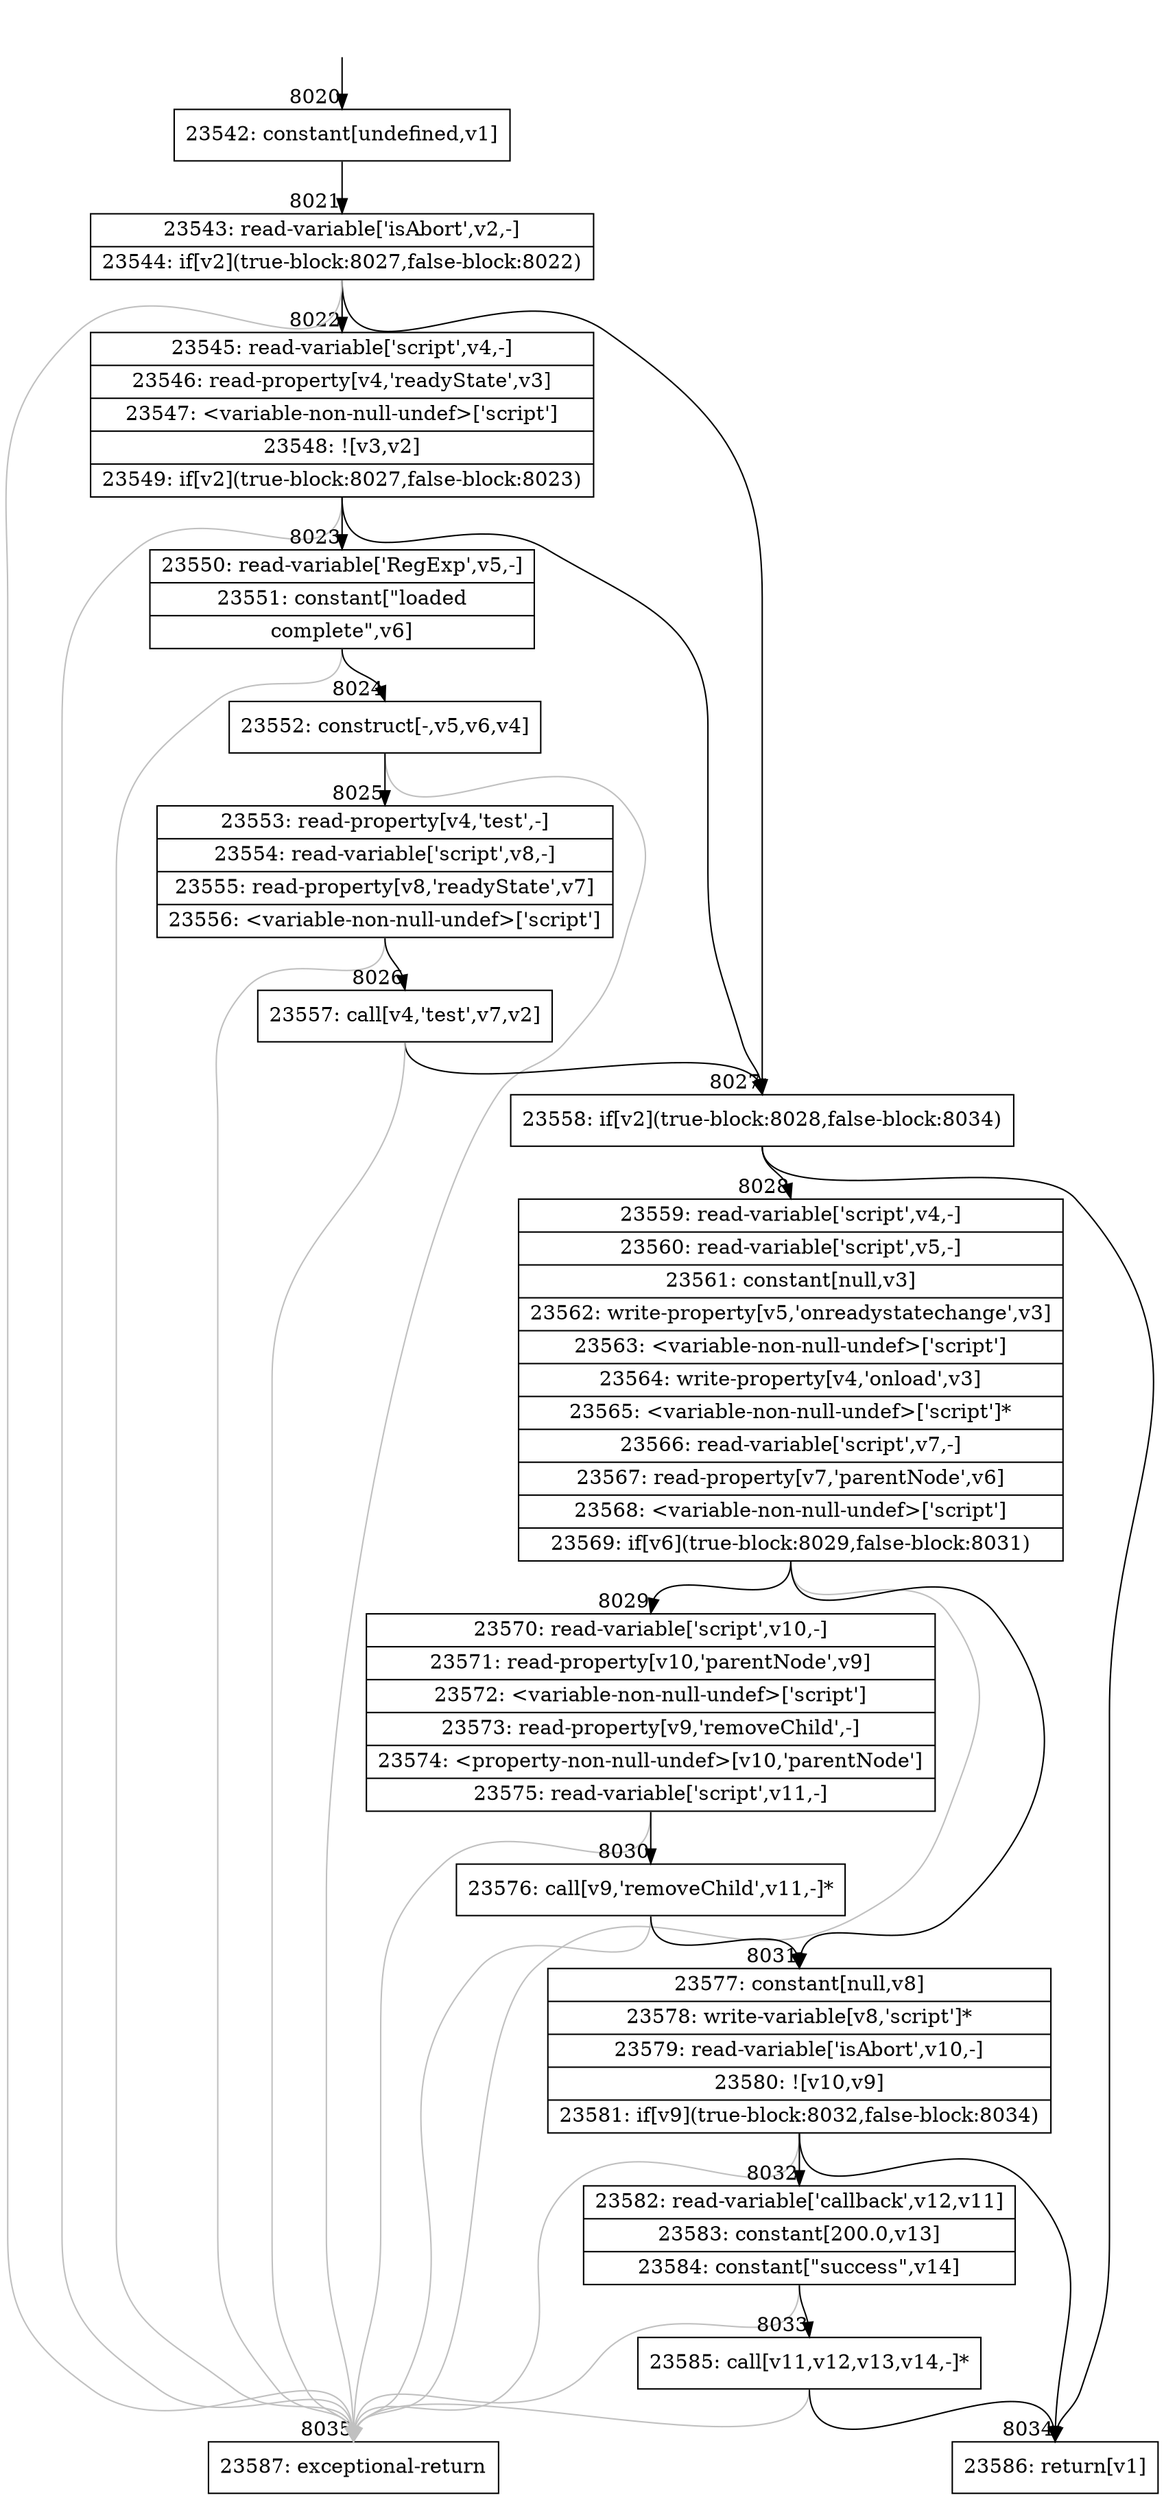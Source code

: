 digraph {
rankdir="TD"
BB_entry499[shape=none,label=""];
BB_entry499 -> BB8020 [tailport=s, headport=n, headlabel="    8020"]
BB8020 [shape=record label="{23542: constant[undefined,v1]}" ] 
BB8020 -> BB8021 [tailport=s, headport=n, headlabel="      8021"]
BB8021 [shape=record label="{23543: read-variable['isAbort',v2,-]|23544: if[v2](true-block:8027,false-block:8022)}" ] 
BB8021 -> BB8027 [tailport=s, headport=n, headlabel="      8027"]
BB8021 -> BB8022 [tailport=s, headport=n, headlabel="      8022"]
BB8021 -> BB8035 [tailport=s, headport=n, color=gray, headlabel="      8035"]
BB8022 [shape=record label="{23545: read-variable['script',v4,-]|23546: read-property[v4,'readyState',v3]|23547: \<variable-non-null-undef\>['script']|23548: ![v3,v2]|23549: if[v2](true-block:8027,false-block:8023)}" ] 
BB8022 -> BB8027 [tailport=s, headport=n]
BB8022 -> BB8023 [tailport=s, headport=n, headlabel="      8023"]
BB8022 -> BB8035 [tailport=s, headport=n, color=gray]
BB8023 [shape=record label="{23550: read-variable['RegExp',v5,-]|23551: constant[\"loaded|complete\",v6]}" ] 
BB8023 -> BB8024 [tailport=s, headport=n, headlabel="      8024"]
BB8023 -> BB8035 [tailport=s, headport=n, color=gray]
BB8024 [shape=record label="{23552: construct[-,v5,v6,v4]}" ] 
BB8024 -> BB8025 [tailport=s, headport=n, headlabel="      8025"]
BB8024 -> BB8035 [tailport=s, headport=n, color=gray]
BB8025 [shape=record label="{23553: read-property[v4,'test',-]|23554: read-variable['script',v8,-]|23555: read-property[v8,'readyState',v7]|23556: \<variable-non-null-undef\>['script']}" ] 
BB8025 -> BB8026 [tailport=s, headport=n, headlabel="      8026"]
BB8025 -> BB8035 [tailport=s, headport=n, color=gray]
BB8026 [shape=record label="{23557: call[v4,'test',v7,v2]}" ] 
BB8026 -> BB8027 [tailport=s, headport=n]
BB8026 -> BB8035 [tailport=s, headport=n, color=gray]
BB8027 [shape=record label="{23558: if[v2](true-block:8028,false-block:8034)}" ] 
BB8027 -> BB8028 [tailport=s, headport=n, headlabel="      8028"]
BB8027 -> BB8034 [tailport=s, headport=n, headlabel="      8034"]
BB8028 [shape=record label="{23559: read-variable['script',v4,-]|23560: read-variable['script',v5,-]|23561: constant[null,v3]|23562: write-property[v5,'onreadystatechange',v3]|23563: \<variable-non-null-undef\>['script']|23564: write-property[v4,'onload',v3]|23565: \<variable-non-null-undef\>['script']*|23566: read-variable['script',v7,-]|23567: read-property[v7,'parentNode',v6]|23568: \<variable-non-null-undef\>['script']|23569: if[v6](true-block:8029,false-block:8031)}" ] 
BB8028 -> BB8029 [tailport=s, headport=n, headlabel="      8029"]
BB8028 -> BB8031 [tailport=s, headport=n, headlabel="      8031"]
BB8028 -> BB8035 [tailport=s, headport=n, color=gray]
BB8029 [shape=record label="{23570: read-variable['script',v10,-]|23571: read-property[v10,'parentNode',v9]|23572: \<variable-non-null-undef\>['script']|23573: read-property[v9,'removeChild',-]|23574: \<property-non-null-undef\>[v10,'parentNode']|23575: read-variable['script',v11,-]}" ] 
BB8029 -> BB8030 [tailport=s, headport=n, headlabel="      8030"]
BB8029 -> BB8035 [tailport=s, headport=n, color=gray]
BB8030 [shape=record label="{23576: call[v9,'removeChild',v11,-]*}" ] 
BB8030 -> BB8031 [tailport=s, headport=n]
BB8030 -> BB8035 [tailport=s, headport=n, color=gray]
BB8031 [shape=record label="{23577: constant[null,v8]|23578: write-variable[v8,'script']*|23579: read-variable['isAbort',v10,-]|23580: ![v10,v9]|23581: if[v9](true-block:8032,false-block:8034)}" ] 
BB8031 -> BB8032 [tailport=s, headport=n, headlabel="      8032"]
BB8031 -> BB8034 [tailport=s, headport=n]
BB8031 -> BB8035 [tailport=s, headport=n, color=gray]
BB8032 [shape=record label="{23582: read-variable['callback',v12,v11]|23583: constant[200.0,v13]|23584: constant[\"success\",v14]}" ] 
BB8032 -> BB8033 [tailport=s, headport=n, headlabel="      8033"]
BB8032 -> BB8035 [tailport=s, headport=n, color=gray]
BB8033 [shape=record label="{23585: call[v11,v12,v13,v14,-]*}" ] 
BB8033 -> BB8034 [tailport=s, headport=n]
BB8033 -> BB8035 [tailport=s, headport=n, color=gray]
BB8034 [shape=record label="{23586: return[v1]}" ] 
BB8035 [shape=record label="{23587: exceptional-return}" ] 
}
